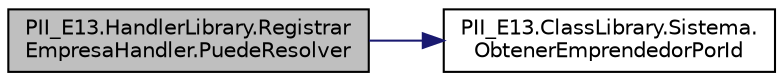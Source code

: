 digraph "PII_E13.HandlerLibrary.RegistrarEmpresaHandler.PuedeResolver"
{
 // INTERACTIVE_SVG=YES
 // LATEX_PDF_SIZE
  edge [fontname="Helvetica",fontsize="10",labelfontname="Helvetica",labelfontsize="10"];
  node [fontname="Helvetica",fontsize="10",shape=record];
  rankdir="LR";
  Node1 [label="PII_E13.HandlerLibrary.Registrar\lEmpresaHandler.PuedeResolver",height=0.2,width=0.4,color="black", fillcolor="grey75", style="filled", fontcolor="black",tooltip="Determina si este \"handler\" puede procesar el mensaje."];
  Node1 -> Node2 [color="midnightblue",fontsize="10",style="solid",fontname="Helvetica"];
  Node2 [label="PII_E13.ClassLibrary.Sistema.\lObtenerEmprendedorPorId",height=0.2,width=0.4,color="black", fillcolor="white", style="filled",URL="$classPII__E13_1_1ClassLibrary_1_1Sistema.html#a27ed258ba3880eada745499e6730fa82",tooltip="Recupera una instancia de Emprendedor de la lista de emprendedores utilizando su id y una id dada."];
}
